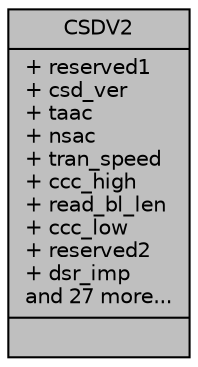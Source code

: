 digraph "CSDV2"
{
 // INTERACTIVE_SVG=YES
 // LATEX_PDF_SIZE
  edge [fontname="Helvetica",fontsize="10",labelfontname="Helvetica",labelfontsize="10"];
  node [fontname="Helvetica",fontsize="10",shape=record];
  Node1 [label="{CSDV2\n|+ reserved1\l+ csd_ver\l+ taac\l+ nsac\l+ tran_speed\l+ ccc_high\l+ read_bl_len\l+ ccc_low\l+ reserved2\l+ dsr_imp\land 27 more...\l|}",height=0.2,width=0.4,color="black", fillcolor="grey75", style="filled", fontcolor="black",tooltip="CSD register for version 2.00 cards."];
}
